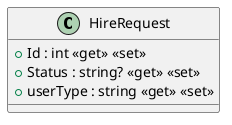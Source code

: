 @startuml
class HireRequest {
    + Id : int <<get>> <<set>>
    + Status : string? <<get>> <<set>>
    + userType : string <<get>> <<set>>
}
@enduml
